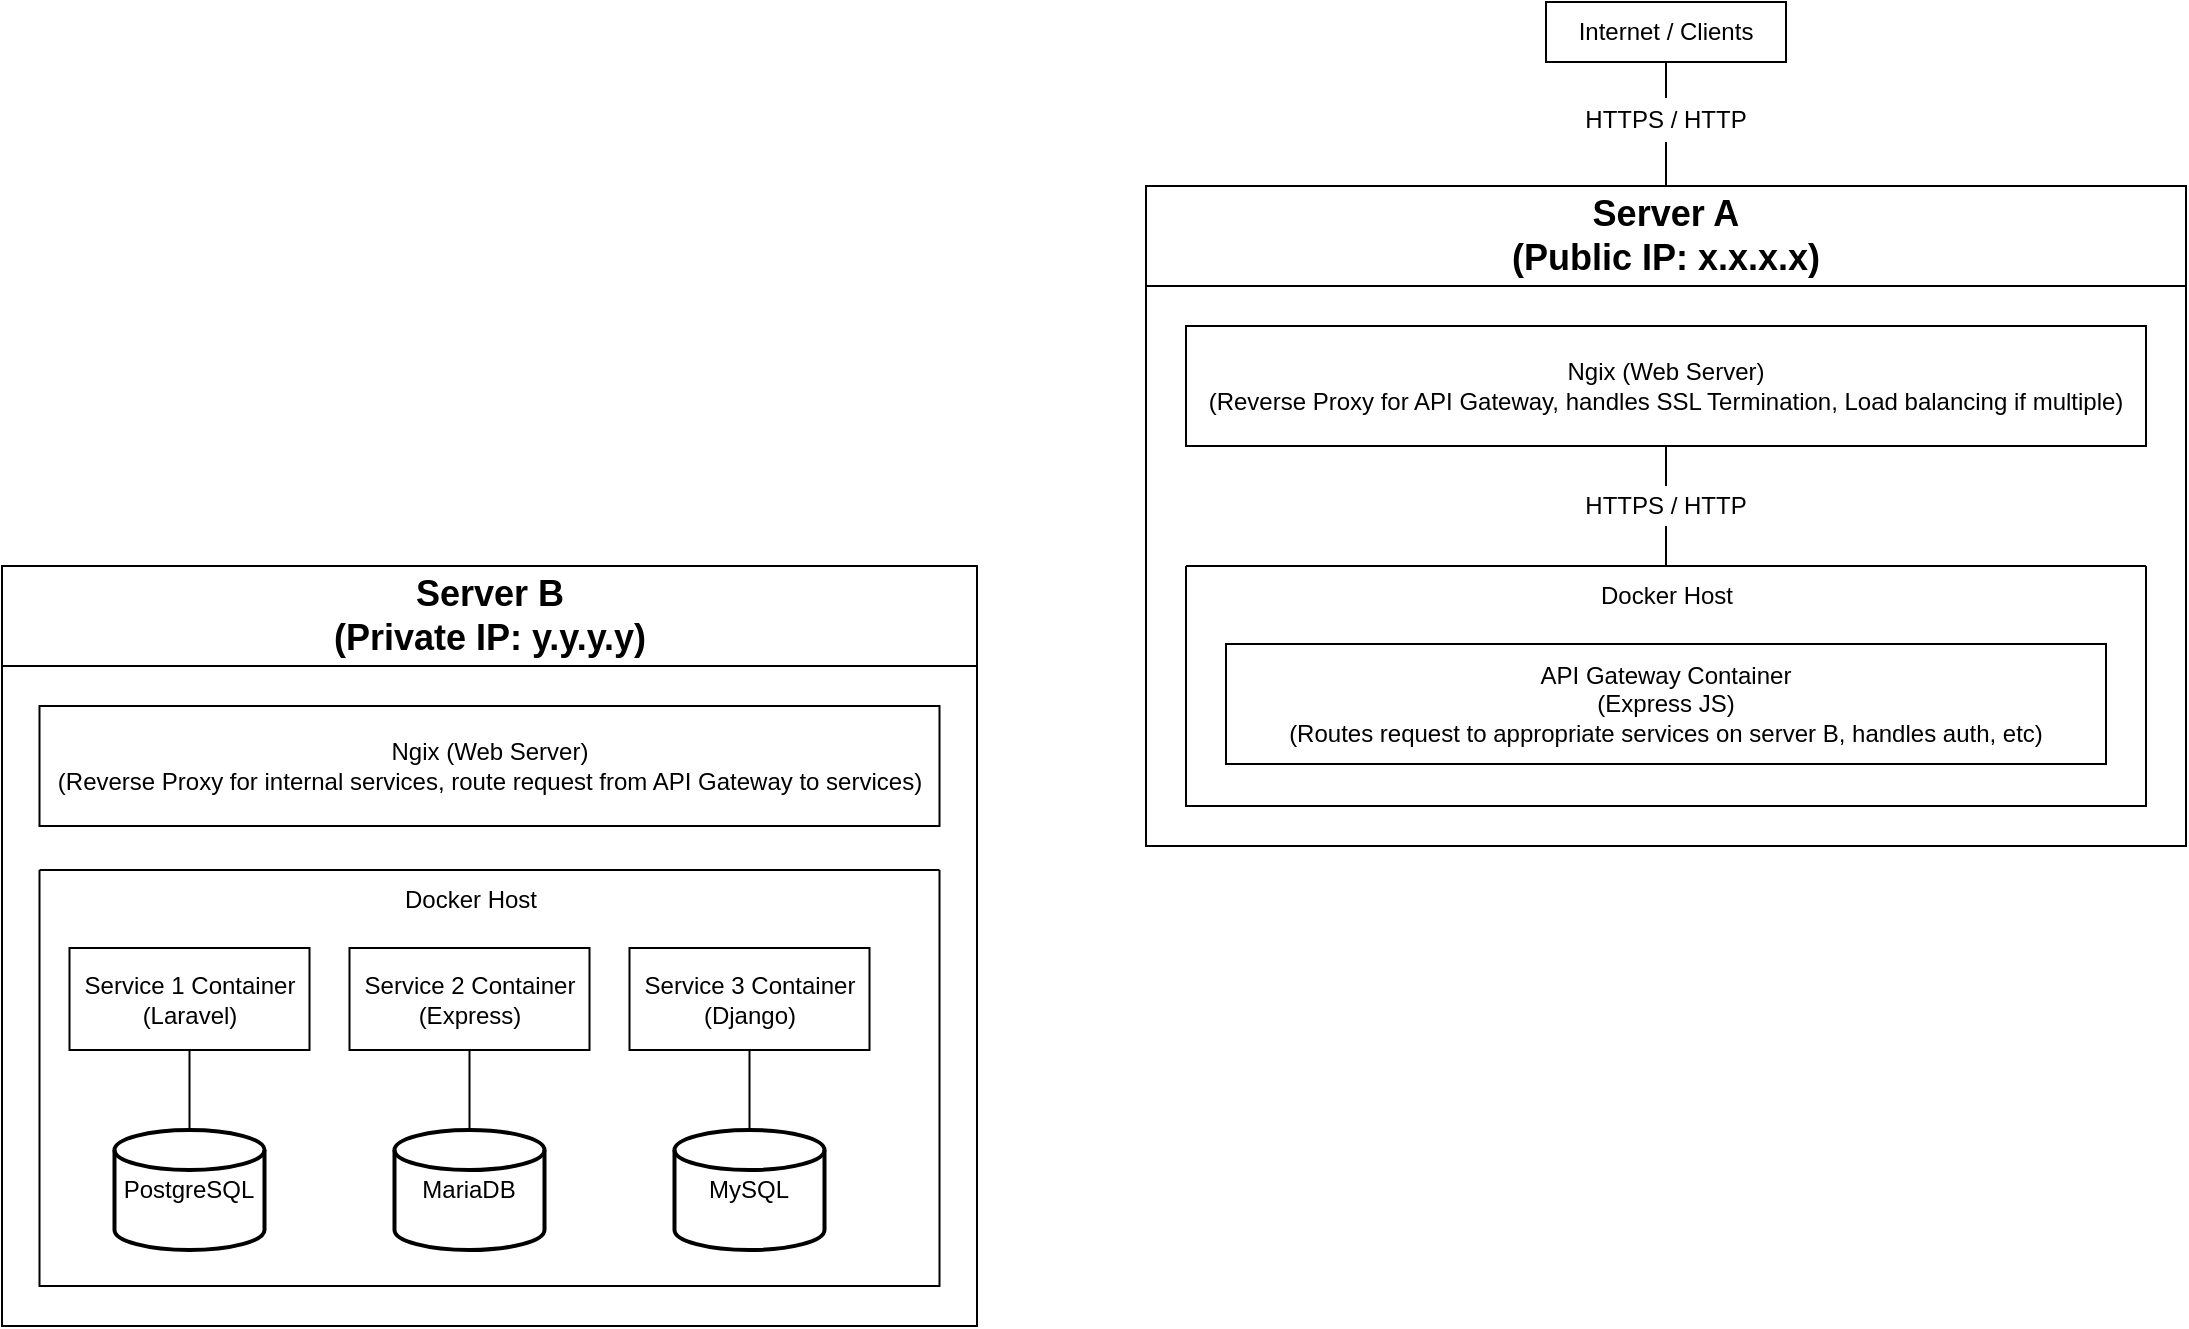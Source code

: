 <mxfile version="28.0.1">
  <diagram name="Page-1" id="WXPvGVMjKcDE35FTdCNQ">
    <mxGraphModel dx="1569" dy="1496" grid="1" gridSize="10" guides="1" tooltips="1" connect="1" arrows="1" fold="1" page="1" pageScale="1" pageWidth="850" pageHeight="1100" math="0" shadow="0">
      <root>
        <mxCell id="0" />
        <mxCell id="1" parent="0" />
        <mxCell id="3OMwjzpLB7cQj-1kULPp-2" value="&lt;h2&gt;Server A&lt;br&gt;(Public IP: x.x.x.x)&lt;/h2&gt;" style="swimlane;whiteSpace=wrap;html=1;startSize=50;" parent="1" vertex="1">
          <mxGeometry x="510" y="-930" width="520" height="330" as="geometry">
            <mxRectangle x="400" y="-510" width="130" height="40" as="alternateBounds" />
          </mxGeometry>
        </mxCell>
        <mxCell id="3OMwjzpLB7cQj-1kULPp-4" value="Ngix (Web Server)&lt;div&gt;(Reverse Proxy for API Gateway, handles SSL Termination, Load balancing if multiple)&lt;/div&gt;" style="rounded=0;whiteSpace=wrap;html=1;" parent="3OMwjzpLB7cQj-1kULPp-2" vertex="1">
          <mxGeometry x="20" y="70" width="480" height="60" as="geometry" />
        </mxCell>
        <mxCell id="3OMwjzpLB7cQj-1kULPp-11" value="" style="swimlane;startSize=0;" parent="3OMwjzpLB7cQj-1kULPp-2" vertex="1">
          <mxGeometry x="20" y="190" width="480" height="120" as="geometry" />
        </mxCell>
        <mxCell id="3OMwjzpLB7cQj-1kULPp-10" value="API Gateway Container&lt;div&gt;(Express JS)&lt;/div&gt;&lt;div&gt;(Routes request to appropriate services on server B, handles auth, etc)&lt;/div&gt;" style="rounded=0;whiteSpace=wrap;html=1;" parent="3OMwjzpLB7cQj-1kULPp-11" vertex="1">
          <mxGeometry x="20" y="39" width="440" height="60" as="geometry" />
        </mxCell>
        <mxCell id="3OMwjzpLB7cQj-1kULPp-12" value="Docker Host" style="text;html=1;align=center;verticalAlign=middle;resizable=0;points=[];autosize=1;strokeColor=none;fillColor=none;" parent="3OMwjzpLB7cQj-1kULPp-11" vertex="1">
          <mxGeometry x="195" width="90" height="30" as="geometry" />
        </mxCell>
        <mxCell id="UlkETmmc-7L0bvYlxfBp-24" value="HTTPS / HTTP" style="text;html=1;align=center;verticalAlign=middle;whiteSpace=wrap;rounded=0;" vertex="1" parent="3OMwjzpLB7cQj-1kULPp-2">
          <mxGeometry x="215" y="150" width="90" height="20" as="geometry" />
        </mxCell>
        <mxCell id="UlkETmmc-7L0bvYlxfBp-25" value="" style="endArrow=none;html=1;rounded=0;entryX=0.5;entryY=1;entryDx=0;entryDy=0;" edge="1" source="UlkETmmc-7L0bvYlxfBp-24" parent="3OMwjzpLB7cQj-1kULPp-2" target="3OMwjzpLB7cQj-1kULPp-4">
          <mxGeometry width="50" height="50" relative="1" as="geometry">
            <mxPoint x="245" y="200" as="sourcePoint" />
            <mxPoint x="315" y="30" as="targetPoint" />
          </mxGeometry>
        </mxCell>
        <mxCell id="UlkETmmc-7L0bvYlxfBp-26" value="" style="endArrow=none;html=1;rounded=0;exitX=0.5;exitY=1;exitDx=0;exitDy=0;entryX=0.5;entryY=0;entryDx=0;entryDy=0;" edge="1" source="UlkETmmc-7L0bvYlxfBp-24" parent="3OMwjzpLB7cQj-1kULPp-2" target="3OMwjzpLB7cQj-1kULPp-11">
          <mxGeometry width="50" height="50" relative="1" as="geometry">
            <mxPoint x="325" y="60" as="sourcePoint" />
            <mxPoint x="315" y="120" as="targetPoint" />
          </mxGeometry>
        </mxCell>
        <mxCell id="UlkETmmc-7L0bvYlxfBp-20" value="Internet / Clients" style="rounded=0;whiteSpace=wrap;html=1;" vertex="1" parent="1">
          <mxGeometry x="710" y="-1022" width="120" height="30" as="geometry" />
        </mxCell>
        <mxCell id="UlkETmmc-7L0bvYlxfBp-21" value="HTTPS / HTTP" style="text;html=1;align=center;verticalAlign=middle;whiteSpace=wrap;rounded=0;" vertex="1" parent="1">
          <mxGeometry x="725" y="-974" width="90" height="22" as="geometry" />
        </mxCell>
        <mxCell id="UlkETmmc-7L0bvYlxfBp-22" value="" style="endArrow=none;html=1;rounded=0;entryX=0.5;entryY=1;entryDx=0;entryDy=0;" edge="1" parent="1" source="UlkETmmc-7L0bvYlxfBp-21" target="UlkETmmc-7L0bvYlxfBp-20">
          <mxGeometry width="50" height="50" relative="1" as="geometry">
            <mxPoint x="700" y="-850" as="sourcePoint" />
            <mxPoint x="750" y="-900" as="targetPoint" />
          </mxGeometry>
        </mxCell>
        <mxCell id="UlkETmmc-7L0bvYlxfBp-23" value="" style="endArrow=none;html=1;rounded=0;exitX=0.5;exitY=1;exitDx=0;exitDy=0;" edge="1" parent="1" source="UlkETmmc-7L0bvYlxfBp-21" target="3OMwjzpLB7cQj-1kULPp-2">
          <mxGeometry width="50" height="50" relative="1" as="geometry">
            <mxPoint x="780" y="-990" as="sourcePoint" />
            <mxPoint x="780" y="-1010" as="targetPoint" />
          </mxGeometry>
        </mxCell>
        <mxCell id="UlkETmmc-7L0bvYlxfBp-27" value="&lt;h2&gt;Server B&lt;br&gt;(Private IP: y.y.y.y)&lt;/h2&gt;" style="swimlane;whiteSpace=wrap;html=1;startSize=50;" vertex="1" parent="1">
          <mxGeometry x="-62" y="-740" width="487.5" height="380" as="geometry">
            <mxRectangle x="400" y="-510" width="130" height="40" as="alternateBounds" />
          </mxGeometry>
        </mxCell>
        <mxCell id="UlkETmmc-7L0bvYlxfBp-28" value="Ngix (Web Server)&lt;div&gt;(Reverse Proxy for internal services, route request from API Gateway to services)&lt;/div&gt;" style="rounded=0;whiteSpace=wrap;html=1;" vertex="1" parent="UlkETmmc-7L0bvYlxfBp-27">
          <mxGeometry x="18.75" y="70" width="450" height="60" as="geometry" />
        </mxCell>
        <mxCell id="UlkETmmc-7L0bvYlxfBp-29" value="" style="swimlane;startSize=0;" vertex="1" parent="UlkETmmc-7L0bvYlxfBp-27">
          <mxGeometry x="18.75" y="152" width="450" height="208" as="geometry" />
        </mxCell>
        <mxCell id="UlkETmmc-7L0bvYlxfBp-30" value="Service 1 Container&lt;div&gt;(Laravel)&lt;/div&gt;" style="rounded=0;whiteSpace=wrap;html=1;" vertex="1" parent="UlkETmmc-7L0bvYlxfBp-29">
          <mxGeometry x="15" y="39" width="120" height="51" as="geometry" />
        </mxCell>
        <mxCell id="UlkETmmc-7L0bvYlxfBp-31" value="Docker Host" style="text;html=1;align=center;verticalAlign=middle;resizable=0;points=[];autosize=1;strokeColor=none;fillColor=none;" vertex="1" parent="UlkETmmc-7L0bvYlxfBp-29">
          <mxGeometry x="170" width="90" height="30" as="geometry" />
        </mxCell>
        <mxCell id="UlkETmmc-7L0bvYlxfBp-32" value="Service 2 Container&lt;div&gt;(Express)&lt;/div&gt;" style="rounded=0;whiteSpace=wrap;html=1;" vertex="1" parent="UlkETmmc-7L0bvYlxfBp-29">
          <mxGeometry x="155" y="39" width="120" height="51" as="geometry" />
        </mxCell>
        <mxCell id="UlkETmmc-7L0bvYlxfBp-33" value="Service 3 Container&lt;div&gt;(Django)&lt;/div&gt;" style="rounded=0;whiteSpace=wrap;html=1;" vertex="1" parent="UlkETmmc-7L0bvYlxfBp-29">
          <mxGeometry x="295" y="39" width="120" height="51" as="geometry" />
        </mxCell>
        <mxCell id="UlkETmmc-7L0bvYlxfBp-34" value="PostgreSQL" style="strokeWidth=2;html=1;shape=mxgraph.flowchart.database;whiteSpace=wrap;" vertex="1" parent="UlkETmmc-7L0bvYlxfBp-29">
          <mxGeometry x="37.5" y="130" width="75" height="60" as="geometry" />
        </mxCell>
        <mxCell id="UlkETmmc-7L0bvYlxfBp-35" value="MariaDB" style="strokeWidth=2;html=1;shape=mxgraph.flowchart.database;whiteSpace=wrap;" vertex="1" parent="UlkETmmc-7L0bvYlxfBp-29">
          <mxGeometry x="177.5" y="130" width="75" height="60" as="geometry" />
        </mxCell>
        <mxCell id="UlkETmmc-7L0bvYlxfBp-36" value="MySQL" style="strokeWidth=2;html=1;shape=mxgraph.flowchart.database;whiteSpace=wrap;" vertex="1" parent="UlkETmmc-7L0bvYlxfBp-29">
          <mxGeometry x="317.5" y="130" width="75" height="60" as="geometry" />
        </mxCell>
        <mxCell id="UlkETmmc-7L0bvYlxfBp-37" value="" style="endArrow=none;html=1;rounded=0;exitX=0.5;exitY=1;exitDx=0;exitDy=0;" edge="1" parent="UlkETmmc-7L0bvYlxfBp-29" source="UlkETmmc-7L0bvYlxfBp-30" target="UlkETmmc-7L0bvYlxfBp-34">
          <mxGeometry width="50" height="50" relative="1" as="geometry">
            <mxPoint x="230" y="38" as="sourcePoint" />
            <mxPoint x="280" y="-12" as="targetPoint" />
          </mxGeometry>
        </mxCell>
        <mxCell id="UlkETmmc-7L0bvYlxfBp-38" value="" style="endArrow=none;html=1;rounded=0;exitX=0.5;exitY=1;exitDx=0;exitDy=0;" edge="1" parent="UlkETmmc-7L0bvYlxfBp-29" source="UlkETmmc-7L0bvYlxfBp-32" target="UlkETmmc-7L0bvYlxfBp-35">
          <mxGeometry width="50" height="50" relative="1" as="geometry">
            <mxPoint x="85" y="100" as="sourcePoint" />
            <mxPoint x="85" y="140" as="targetPoint" />
          </mxGeometry>
        </mxCell>
        <mxCell id="UlkETmmc-7L0bvYlxfBp-39" value="" style="endArrow=none;html=1;rounded=0;exitX=0.5;exitY=1;exitDx=0;exitDy=0;entryX=0.5;entryY=0;entryDx=0;entryDy=0;entryPerimeter=0;" edge="1" parent="UlkETmmc-7L0bvYlxfBp-29" source="UlkETmmc-7L0bvYlxfBp-33" target="UlkETmmc-7L0bvYlxfBp-36">
          <mxGeometry width="50" height="50" relative="1" as="geometry">
            <mxPoint x="225" y="100" as="sourcePoint" />
            <mxPoint x="225" y="140" as="targetPoint" />
          </mxGeometry>
        </mxCell>
      </root>
    </mxGraphModel>
  </diagram>
</mxfile>
